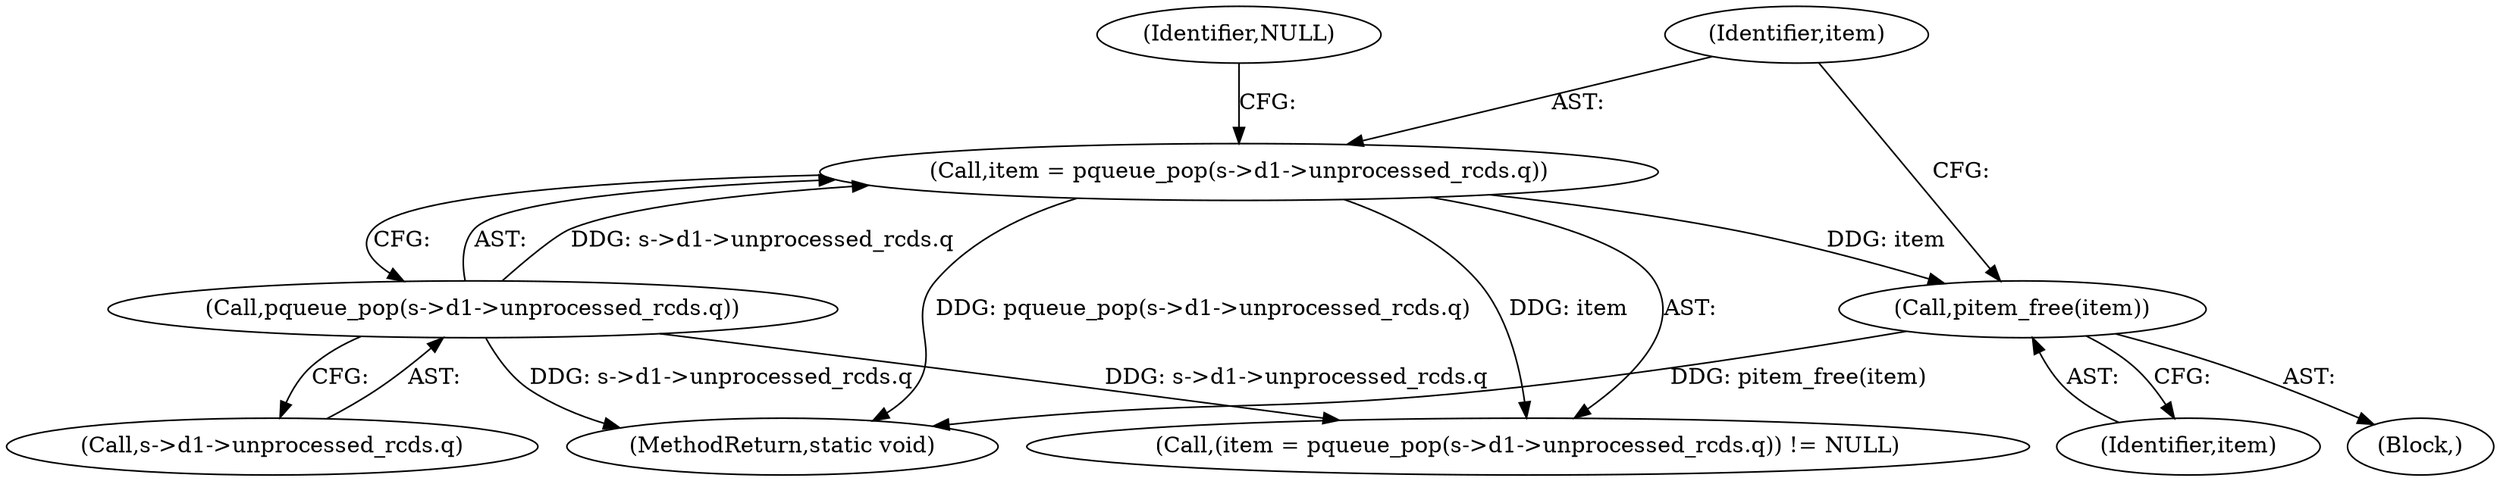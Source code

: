 digraph "0_openssl_470990fee0182566d439ef7e82d1abf18b7085d7@API" {
"1000150" [label="(Call,pitem_free(item))"];
"1000114" [label="(Call,item = pqueue_pop(s->d1->unprocessed_rcds.q))"];
"1000116" [label="(Call,pqueue_pop(s->d1->unprocessed_rcds.q))"];
"1000151" [label="(Identifier,item)"];
"1000114" [label="(Call,item = pqueue_pop(s->d1->unprocessed_rcds.q))"];
"1000115" [label="(Identifier,item)"];
"1000150" [label="(Call,pitem_free(item))"];
"1000116" [label="(Call,pqueue_pop(s->d1->unprocessed_rcds.q))"];
"1000124" [label="(Identifier,NULL)"];
"1000113" [label="(Call,(item = pqueue_pop(s->d1->unprocessed_rcds.q)) != NULL)"];
"1000125" [label="(Block,)"];
"1000117" [label="(Call,s->d1->unprocessed_rcds.q)"];
"1000286" [label="(MethodReturn,static void)"];
"1000150" -> "1000125"  [label="AST: "];
"1000150" -> "1000151"  [label="CFG: "];
"1000151" -> "1000150"  [label="AST: "];
"1000115" -> "1000150"  [label="CFG: "];
"1000150" -> "1000286"  [label="DDG: pitem_free(item)"];
"1000114" -> "1000150"  [label="DDG: item"];
"1000114" -> "1000113"  [label="AST: "];
"1000114" -> "1000116"  [label="CFG: "];
"1000115" -> "1000114"  [label="AST: "];
"1000116" -> "1000114"  [label="AST: "];
"1000124" -> "1000114"  [label="CFG: "];
"1000114" -> "1000286"  [label="DDG: pqueue_pop(s->d1->unprocessed_rcds.q)"];
"1000114" -> "1000113"  [label="DDG: item"];
"1000116" -> "1000114"  [label="DDG: s->d1->unprocessed_rcds.q"];
"1000116" -> "1000117"  [label="CFG: "];
"1000117" -> "1000116"  [label="AST: "];
"1000116" -> "1000286"  [label="DDG: s->d1->unprocessed_rcds.q"];
"1000116" -> "1000113"  [label="DDG: s->d1->unprocessed_rcds.q"];
}
